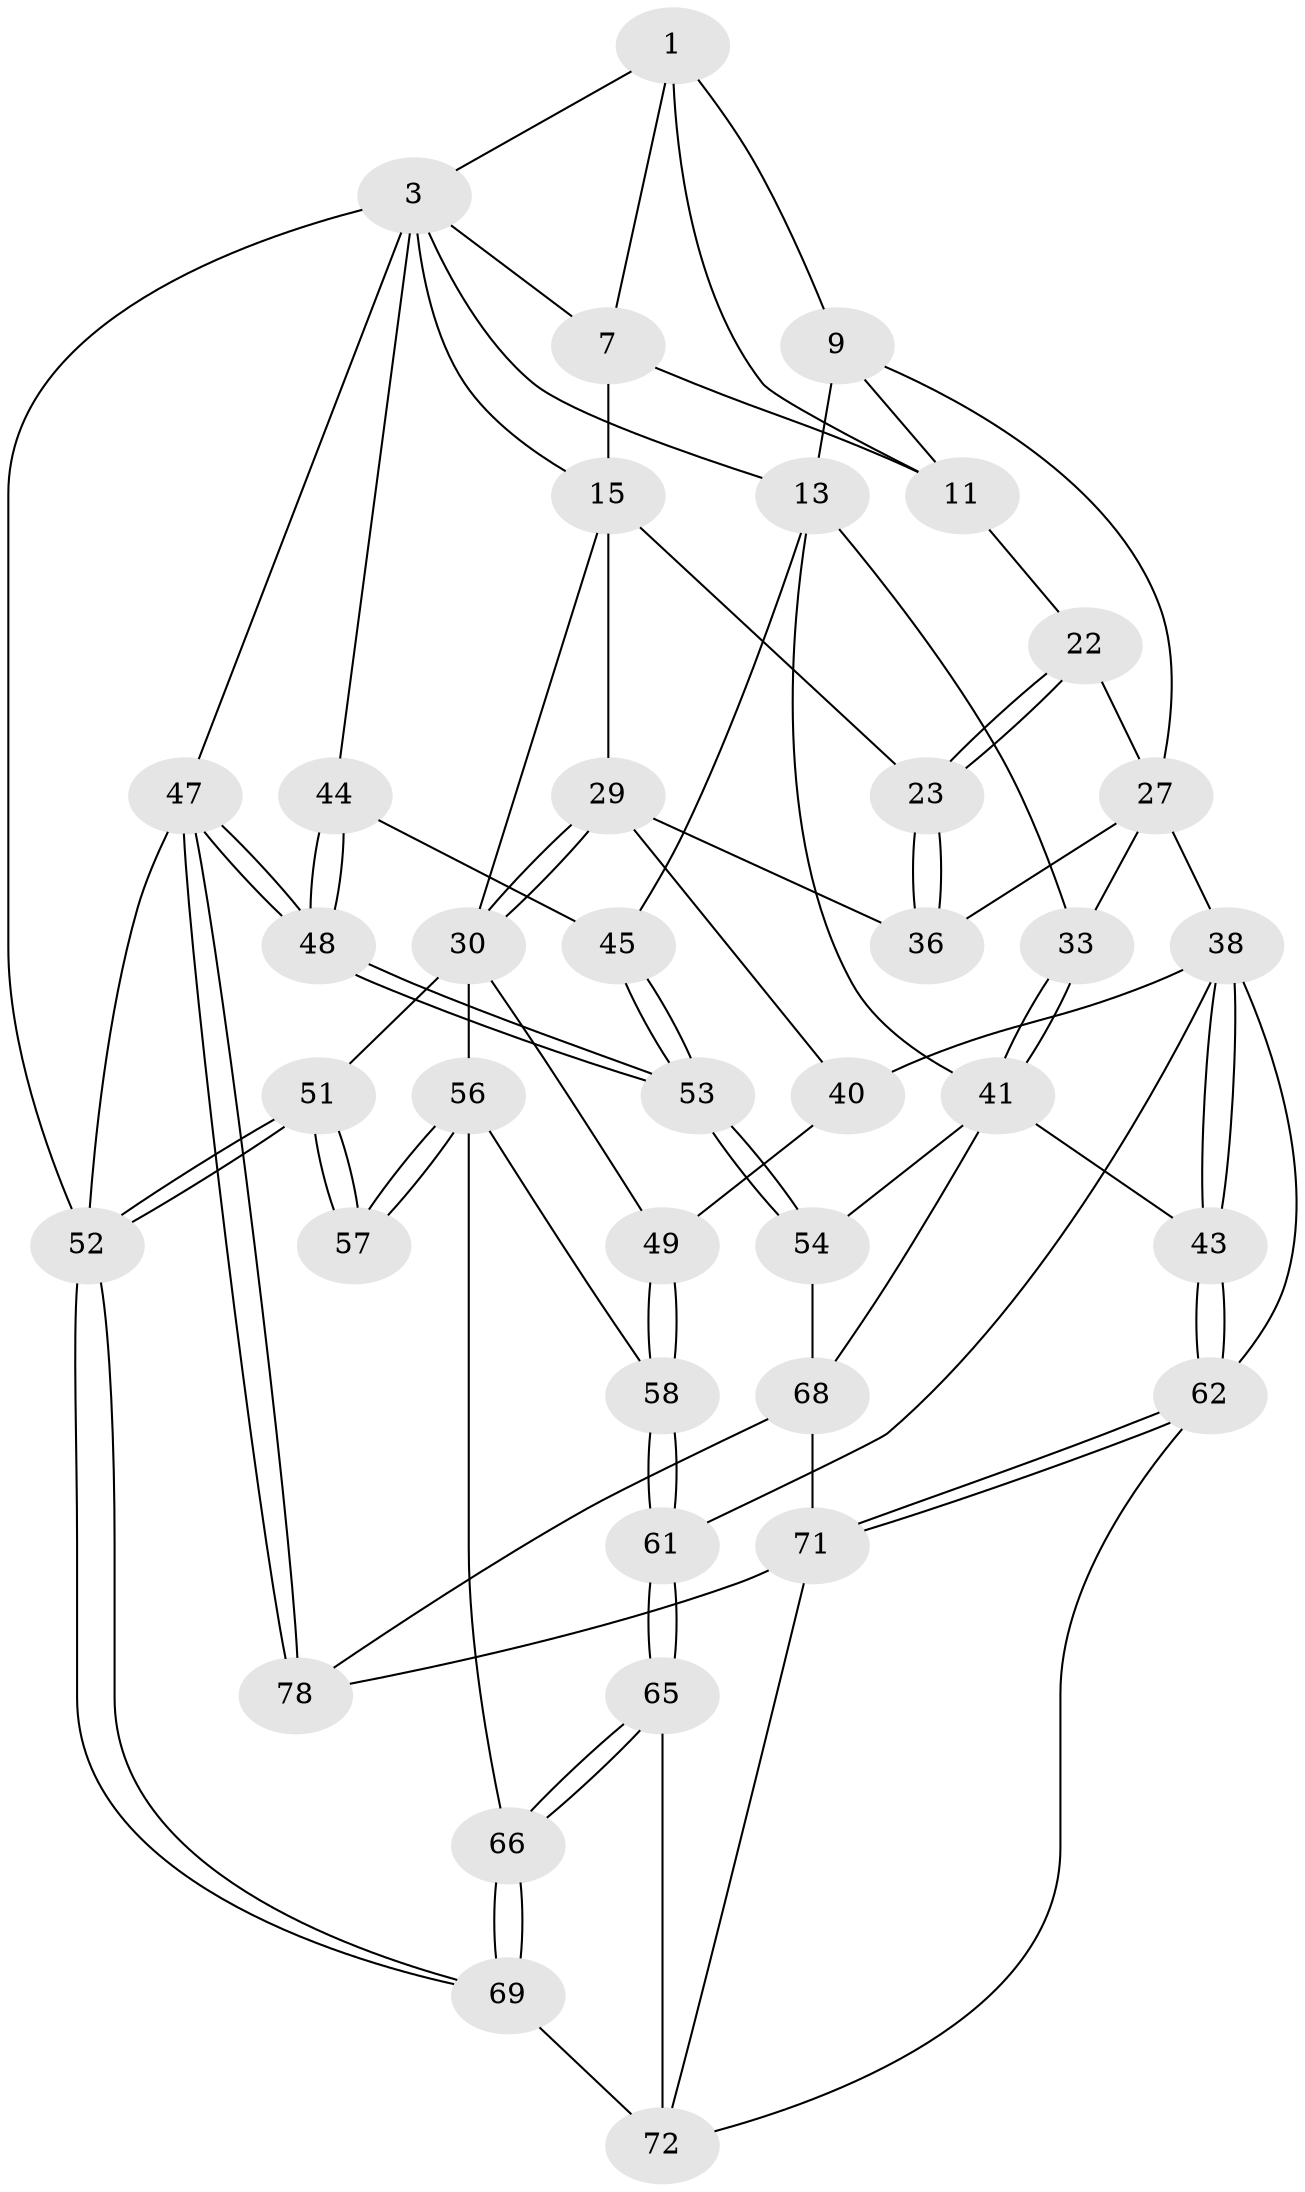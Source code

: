 // original degree distribution, {3: 0.02564102564102564, 4: 0.23076923076923078, 5: 0.5384615384615384, 6: 0.20512820512820512}
// Generated by graph-tools (version 1.1) at 2025/27/03/15/25 16:27:58]
// undirected, 39 vertices, 94 edges
graph export_dot {
graph [start="1"]
  node [color=gray90,style=filled];
  1 [pos="+0.3271550571805627+0",super="+6+2"];
  3 [pos="+1+0",super="+4+12"];
  7 [pos="+0.23029624837007576+0.07847666294081383",super="+18"];
  9 [pos="+0.5166860957813063+0",super="+10"];
  11 [pos="+0.38208434192493773+0.13008449866117194",super="+20"];
  13 [pos="+1+0.17017654941414262",super="+14+28"];
  15 [pos="+0+0.03148096748074289",super="+16"];
  22 [pos="+0.3289598808782933+0.3042035991511232"];
  23 [pos="+0.28756588972427805+0.35557099554866206"];
  27 [pos="+0.5487870027777598+0.3110031976482145",super="+34"];
  29 [pos="+0.07398100074149717+0.45459011711384967",super="+37"];
  30 [pos="+0+0.5559900634063407",super="+31+50"];
  33 [pos="+0.696831576897967+0.6122622027290099"];
  36 [pos="+0.29618804368245333+0.39467469564741525"];
  38 [pos="+0.3926620308713291+0.6419353322184511",super="+39"];
  40 [pos="+0.23611878095683095+0.5979238472969528"];
  41 [pos="+0.6858013170760565+0.6414141350980526",super="+55+42"];
  43 [pos="+0.5672498351268185+0.7438690101624759"];
  44 [pos="+1+0.5181871705581008"];
  45 [pos="+0.8978400539966012+0.6287731761546752"];
  47 [pos="+1+1"];
  48 [pos="+1+1"];
  49 [pos="+0.16609015663540494+0.639717999874089"];
  51 [pos="+0+1"];
  52 [pos="+0+1"];
  53 [pos="+1+1"];
  54 [pos="+0.9633439663142463+0.9249551077626901",super="+67"];
  56 [pos="+0.08011861397282047+0.670145228062665",super="+59"];
  57 [pos="+0+0.8242216832207276"];
  58 [pos="+0.18435916921199705+0.7837682872642905"];
  61 [pos="+0.23722507531759152+0.856924489850474"];
  62 [pos="+0.5229424266706667+0.837818862229791",super="+63"];
  65 [pos="+0.2341130177155653+0.878160869564227",super="+73"];
  66 [pos="+0.16726301267452523+0.9301594079260314"];
  68 [pos="+0.7408797704118198+0.8759845148252802",super="+70"];
  69 [pos="+0+1"];
  71 [pos="+0.5271217523613088+0.851409957147487",super="+75"];
  72 [pos="+0.3524822717810461+0.9352509160143878",super="+76"];
  78 [pos="+0.6155820511625533+1"];
  1 -- 11;
  1 -- 7;
  1 -- 3;
  1 -- 9;
  3 -- 47;
  3 -- 52;
  3 -- 15;
  3 -- 7;
  3 -- 44;
  3 -- 13;
  7 -- 11;
  7 -- 15 [weight=2];
  9 -- 13 [weight=3];
  9 -- 11;
  9 -- 27;
  11 -- 22;
  13 -- 33;
  13 -- 45;
  13 -- 41;
  15 -- 30;
  15 -- 23;
  15 -- 29;
  22 -- 23;
  22 -- 23;
  22 -- 27;
  23 -- 36;
  23 -- 36;
  27 -- 33;
  27 -- 36;
  27 -- 38;
  29 -- 30;
  29 -- 30;
  29 -- 40;
  29 -- 36;
  30 -- 51;
  30 -- 56;
  30 -- 49;
  33 -- 41;
  33 -- 41;
  38 -- 43;
  38 -- 43;
  38 -- 40;
  38 -- 61;
  38 -- 62;
  40 -- 49;
  41 -- 54;
  41 -- 43;
  41 -- 68;
  43 -- 62;
  43 -- 62;
  44 -- 45;
  44 -- 48;
  44 -- 48;
  45 -- 53;
  45 -- 53;
  47 -- 48;
  47 -- 48;
  47 -- 78;
  47 -- 78;
  47 -- 52;
  48 -- 53;
  48 -- 53;
  49 -- 58;
  49 -- 58;
  51 -- 52;
  51 -- 52;
  51 -- 57;
  51 -- 57;
  52 -- 69;
  52 -- 69;
  53 -- 54;
  53 -- 54;
  54 -- 68 [weight=2];
  56 -- 57 [weight=2];
  56 -- 57;
  56 -- 58;
  56 -- 66;
  58 -- 61;
  58 -- 61;
  61 -- 65;
  61 -- 65;
  62 -- 71;
  62 -- 71;
  62 -- 72;
  65 -- 66;
  65 -- 66;
  65 -- 72 [weight=2];
  66 -- 69;
  66 -- 69;
  68 -- 78;
  68 -- 71;
  69 -- 72;
  71 -- 72;
  71 -- 78;
}

